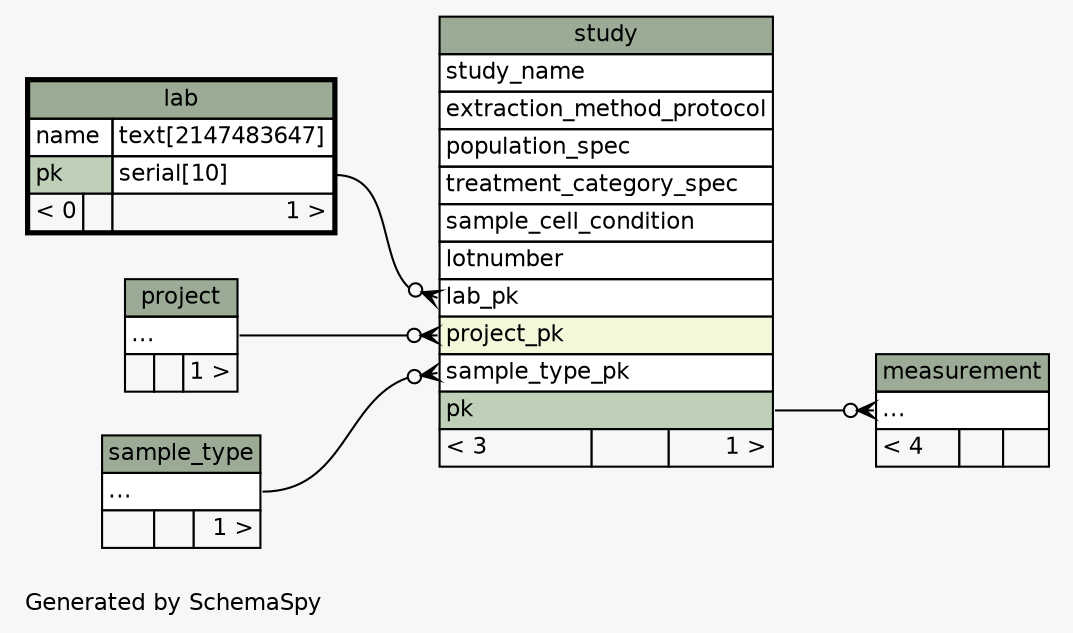 // dot 2.38.0 on Mac OS X 10.11.5
// SchemaSpy rev 590
digraph "twoDegreesRelationshipsDiagram" {
  graph [
    rankdir="RL"
    bgcolor="#f7f7f7"
    label="\nGenerated by SchemaSpy"
    labeljust="l"
    nodesep="0.18"
    ranksep="0.46"
    fontname="Helvetica"
    fontsize="11"
  ];
  node [
    fontname="Helvetica"
    fontsize="11"
    shape="plaintext"
  ];
  edge [
    arrowsize="0.8"
  ];
  "measurement":"elipses":w -> "study":"pk":e [arrowhead=none dir=back arrowtail=crowodot];
  "study":"lab_pk":w -> "lab":"pk.type":e [arrowhead=none dir=back arrowtail=crowodot];
  "study":"project_pk":w -> "project":"elipses":e [arrowhead=none dir=back arrowtail=crowodot];
  "study":"sample_type_pk":w -> "sample_type":"elipses":e [arrowhead=none dir=back arrowtail=crowodot];
  "lab" [
    label=<
    <TABLE BORDER="2" CELLBORDER="1" CELLSPACING="0" BGCOLOR="#ffffff">
      <TR><TD COLSPAN="3" BGCOLOR="#9bab96" ALIGN="CENTER">lab</TD></TR>
      <TR><TD PORT="name" COLSPAN="2" ALIGN="LEFT">name</TD><TD PORT="name.type" ALIGN="LEFT">text[2147483647]</TD></TR>
      <TR><TD PORT="pk" COLSPAN="2" BGCOLOR="#bed1b8" ALIGN="LEFT">pk</TD><TD PORT="pk.type" ALIGN="LEFT">serial[10]</TD></TR>
      <TR><TD ALIGN="LEFT" BGCOLOR="#f7f7f7">&lt; 0</TD><TD ALIGN="RIGHT" BGCOLOR="#f7f7f7">  </TD><TD ALIGN="RIGHT" BGCOLOR="#f7f7f7">1 &gt;</TD></TR>
    </TABLE>>
    URL="lab.html"
    tooltip="lab"
  ];
  "measurement" [
    label=<
    <TABLE BORDER="0" CELLBORDER="1" CELLSPACING="0" BGCOLOR="#ffffff">
      <TR><TD COLSPAN="3" BGCOLOR="#9bab96" ALIGN="CENTER">measurement</TD></TR>
      <TR><TD PORT="elipses" COLSPAN="3" ALIGN="LEFT">...</TD></TR>
      <TR><TD ALIGN="LEFT" BGCOLOR="#f7f7f7">&lt; 4</TD><TD ALIGN="RIGHT" BGCOLOR="#f7f7f7">  </TD><TD ALIGN="RIGHT" BGCOLOR="#f7f7f7">  </TD></TR>
    </TABLE>>
    URL="measurement.html"
    tooltip="measurement"
  ];
  "project" [
    label=<
    <TABLE BORDER="0" CELLBORDER="1" CELLSPACING="0" BGCOLOR="#ffffff">
      <TR><TD COLSPAN="3" BGCOLOR="#9bab96" ALIGN="CENTER">project</TD></TR>
      <TR><TD PORT="elipses" COLSPAN="3" ALIGN="LEFT">...</TD></TR>
      <TR><TD ALIGN="LEFT" BGCOLOR="#f7f7f7">  </TD><TD ALIGN="RIGHT" BGCOLOR="#f7f7f7">  </TD><TD ALIGN="RIGHT" BGCOLOR="#f7f7f7">1 &gt;</TD></TR>
    </TABLE>>
    URL="project.html"
    tooltip="project"
  ];
  "sample_type" [
    label=<
    <TABLE BORDER="0" CELLBORDER="1" CELLSPACING="0" BGCOLOR="#ffffff">
      <TR><TD COLSPAN="3" BGCOLOR="#9bab96" ALIGN="CENTER">sample_type</TD></TR>
      <TR><TD PORT="elipses" COLSPAN="3" ALIGN="LEFT">...</TD></TR>
      <TR><TD ALIGN="LEFT" BGCOLOR="#f7f7f7">  </TD><TD ALIGN="RIGHT" BGCOLOR="#f7f7f7">  </TD><TD ALIGN="RIGHT" BGCOLOR="#f7f7f7">1 &gt;</TD></TR>
    </TABLE>>
    URL="sample_type.html"
    tooltip="sample_type"
  ];
  "study" [
    label=<
    <TABLE BORDER="0" CELLBORDER="1" CELLSPACING="0" BGCOLOR="#ffffff">
      <TR><TD COLSPAN="3" BGCOLOR="#9bab96" ALIGN="CENTER">study</TD></TR>
      <TR><TD PORT="study_name" COLSPAN="3" ALIGN="LEFT">study_name</TD></TR>
      <TR><TD PORT="extraction_method_protocol" COLSPAN="3" ALIGN="LEFT">extraction_method_protocol</TD></TR>
      <TR><TD PORT="population_spec" COLSPAN="3" ALIGN="LEFT">population_spec</TD></TR>
      <TR><TD PORT="treatment_category_spec" COLSPAN="3" ALIGN="LEFT">treatment_category_spec</TD></TR>
      <TR><TD PORT="sample_cell_condition" COLSPAN="3" ALIGN="LEFT">sample_cell_condition</TD></TR>
      <TR><TD PORT="lotnumber" COLSPAN="3" ALIGN="LEFT">lotnumber</TD></TR>
      <TR><TD PORT="lab_pk" COLSPAN="3" ALIGN="LEFT">lab_pk</TD></TR>
      <TR><TD PORT="project_pk" COLSPAN="3" BGCOLOR="#f4f7da" ALIGN="LEFT">project_pk</TD></TR>
      <TR><TD PORT="sample_type_pk" COLSPAN="3" ALIGN="LEFT">sample_type_pk</TD></TR>
      <TR><TD PORT="pk" COLSPAN="3" BGCOLOR="#bed1b8" ALIGN="LEFT">pk</TD></TR>
      <TR><TD ALIGN="LEFT" BGCOLOR="#f7f7f7">&lt; 3</TD><TD ALIGN="RIGHT" BGCOLOR="#f7f7f7">  </TD><TD ALIGN="RIGHT" BGCOLOR="#f7f7f7">1 &gt;</TD></TR>
    </TABLE>>
    URL="study.html"
    tooltip="study"
  ];
}
